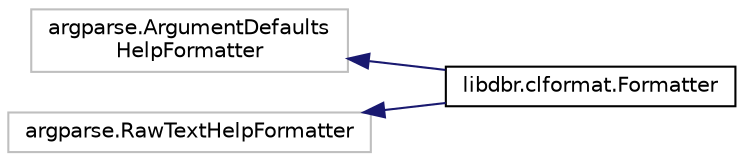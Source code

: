 digraph "Graphical Class Hierarchy"
{
 // LATEX_PDF_SIZE
  edge [fontname="Helvetica",fontsize="10",labelfontname="Helvetica",labelfontsize="10"];
  node [fontname="Helvetica",fontsize="10",shape=record];
  rankdir="LR";
  Node1 [label="argparse.ArgumentDefaults\lHelpFormatter",height=0.2,width=0.4,color="grey75", fillcolor="white", style="filled",tooltip=" "];
  Node1 -> Node0 [dir="back",color="midnightblue",fontsize="10",style="solid",fontname="Helvetica"];
  Node0 [label="libdbr.clformat.Formatter",height=0.2,width=0.4,color="black", fillcolor="white", style="filled",URL="$classlibdbr_1_1clformat_1_1_formatter.html",tooltip="Formatter class for argument parser."];
  Node10 [label="argparse.RawTextHelpFormatter",height=0.2,width=0.4,color="grey75", fillcolor="white", style="filled",tooltip=" "];
  Node10 -> Node0 [dir="back",color="midnightblue",fontsize="10",style="solid",fontname="Helvetica"];
}
